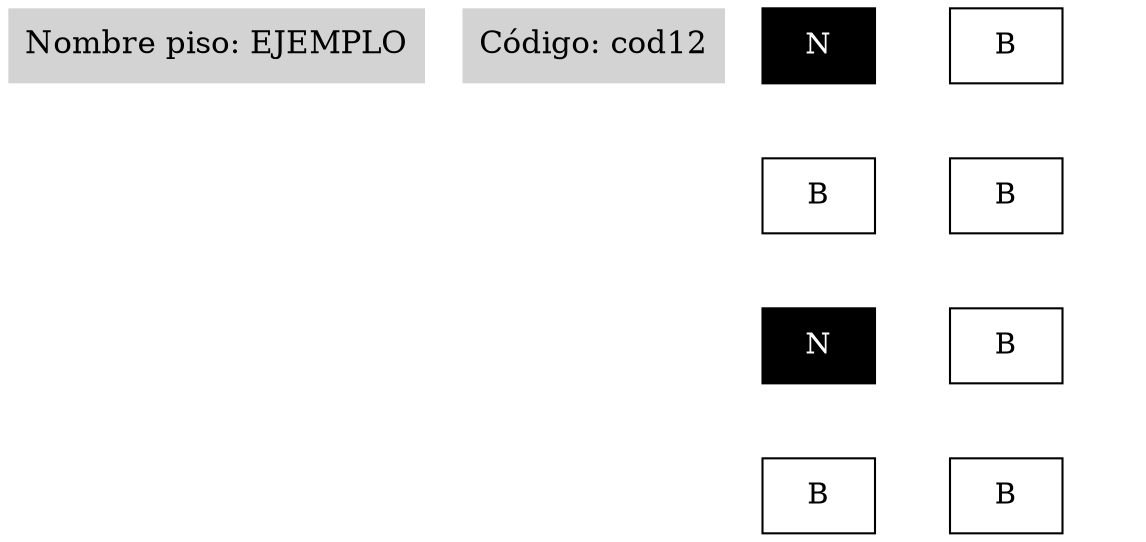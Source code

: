 digraph G {
	edge [style=invis]
	rankdir=TB
	node [shape=box style=filled]
	subgraph matriz_azulejos {
		T [label="Nombre piso: EJEMPLO" fontsize=15 shape=plaintext]
		S [label="Código: cod12" fontsize=15 shape=plaintext]
		24 [label=N fillcolor=black fontcolor=white]
		23 [label=B fillcolor=white]
		23 -> 23 [style=invis]
		22 [label=N fillcolor=black fontcolor=white]
		22 -> 22 [style=invis]
		21 [label=B fillcolor=white]
		21 -> 21 [style=invis]
		14 [label=B fillcolor=white]
		14 -> 14 [style=invis]
		13 [label=B fillcolor=white]
		13 -> 13 [style=invis]
		13 -> 13 [style=invis]
		12 [label=B fillcolor=white]
		12 -> 12 [style=invis]
		12 -> 12 [style=invis]
		11 [label=B fillcolor=white]
		11 -> 11 [style=invis]
		11 -> 11 [style=invis]
	}
	24 -> 23
	23 -> 22
	22 -> 21
	14 -> 13
	13 -> 12
	12 -> 11
}
